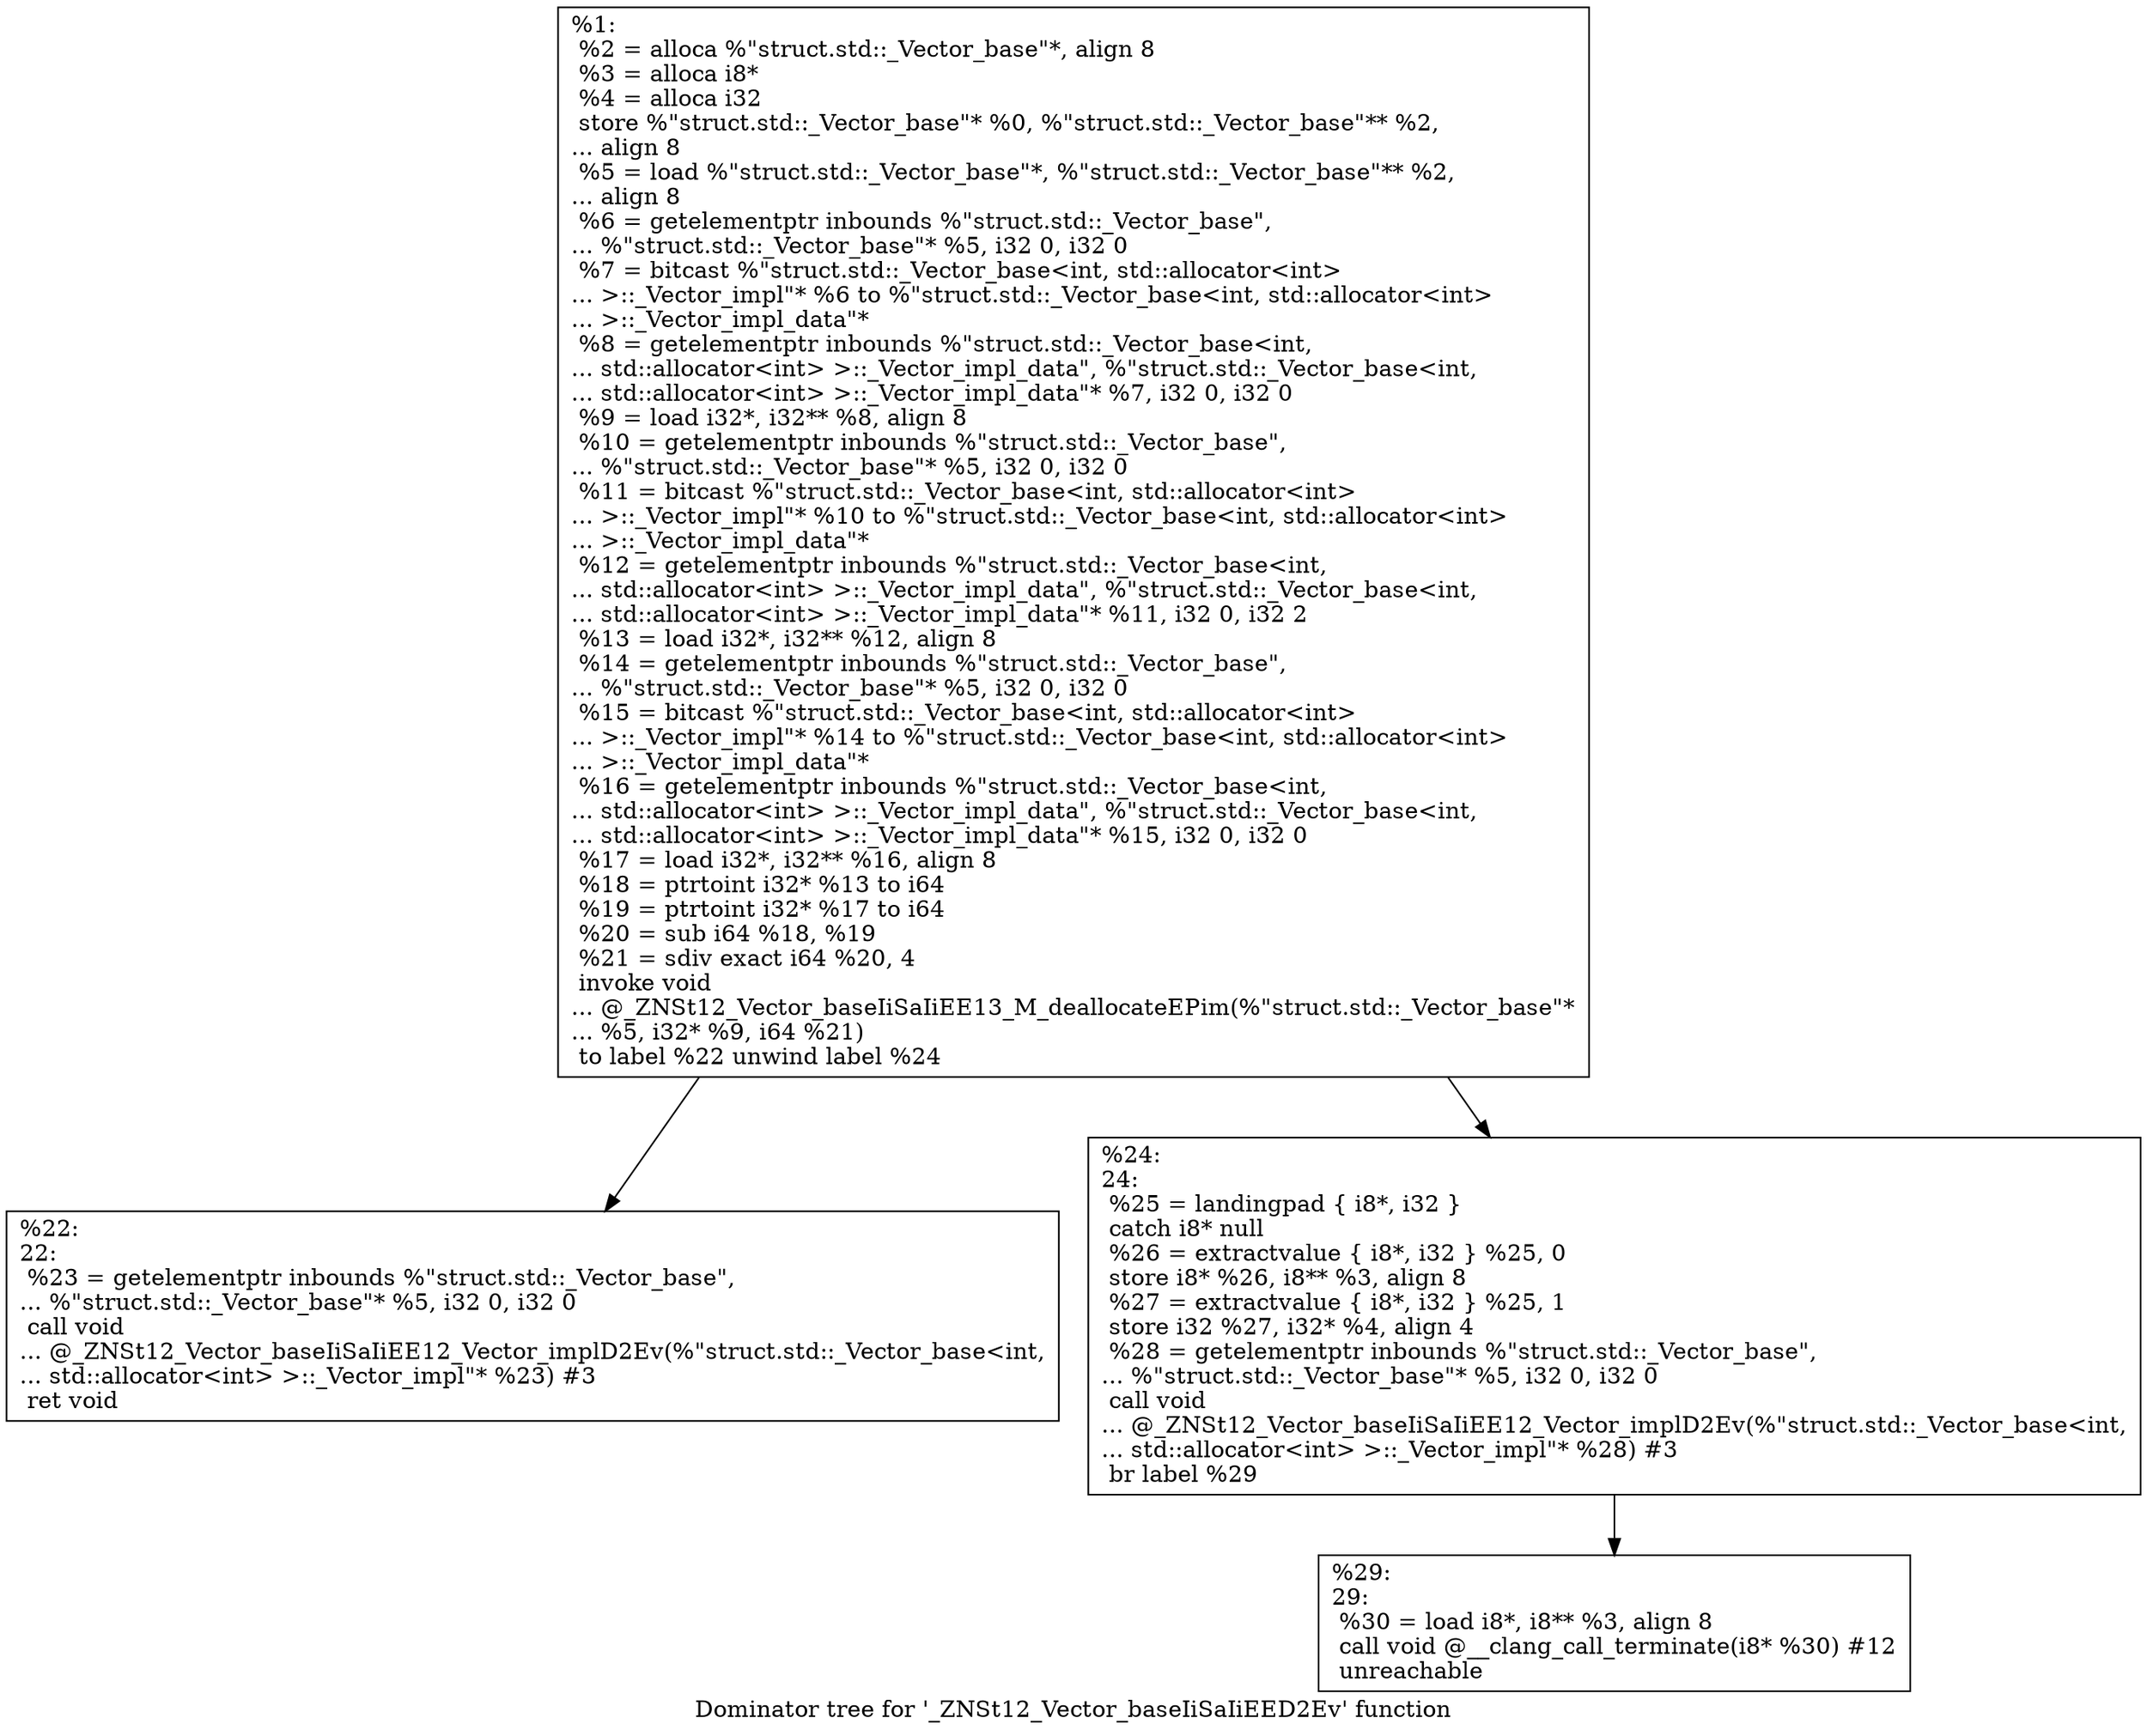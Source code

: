 digraph "Dominator tree for '_ZNSt12_Vector_baseIiSaIiEED2Ev' function" {
	label="Dominator tree for '_ZNSt12_Vector_baseIiSaIiEED2Ev' function";

	Node0x1473ed0 [shape=record,label="{%1:\l  %2 = alloca %\"struct.std::_Vector_base\"*, align 8\l  %3 = alloca i8*\l  %4 = alloca i32\l  store %\"struct.std::_Vector_base\"* %0, %\"struct.std::_Vector_base\"** %2,\l... align 8\l  %5 = load %\"struct.std::_Vector_base\"*, %\"struct.std::_Vector_base\"** %2,\l... align 8\l  %6 = getelementptr inbounds %\"struct.std::_Vector_base\",\l... %\"struct.std::_Vector_base\"* %5, i32 0, i32 0\l  %7 = bitcast %\"struct.std::_Vector_base\<int, std::allocator\<int\>\l... \>::_Vector_impl\"* %6 to %\"struct.std::_Vector_base\<int, std::allocator\<int\>\l... \>::_Vector_impl_data\"*\l  %8 = getelementptr inbounds %\"struct.std::_Vector_base\<int,\l... std::allocator\<int\> \>::_Vector_impl_data\", %\"struct.std::_Vector_base\<int,\l... std::allocator\<int\> \>::_Vector_impl_data\"* %7, i32 0, i32 0\l  %9 = load i32*, i32** %8, align 8\l  %10 = getelementptr inbounds %\"struct.std::_Vector_base\",\l... %\"struct.std::_Vector_base\"* %5, i32 0, i32 0\l  %11 = bitcast %\"struct.std::_Vector_base\<int, std::allocator\<int\>\l... \>::_Vector_impl\"* %10 to %\"struct.std::_Vector_base\<int, std::allocator\<int\>\l... \>::_Vector_impl_data\"*\l  %12 = getelementptr inbounds %\"struct.std::_Vector_base\<int,\l... std::allocator\<int\> \>::_Vector_impl_data\", %\"struct.std::_Vector_base\<int,\l... std::allocator\<int\> \>::_Vector_impl_data\"* %11, i32 0, i32 2\l  %13 = load i32*, i32** %12, align 8\l  %14 = getelementptr inbounds %\"struct.std::_Vector_base\",\l... %\"struct.std::_Vector_base\"* %5, i32 0, i32 0\l  %15 = bitcast %\"struct.std::_Vector_base\<int, std::allocator\<int\>\l... \>::_Vector_impl\"* %14 to %\"struct.std::_Vector_base\<int, std::allocator\<int\>\l... \>::_Vector_impl_data\"*\l  %16 = getelementptr inbounds %\"struct.std::_Vector_base\<int,\l... std::allocator\<int\> \>::_Vector_impl_data\", %\"struct.std::_Vector_base\<int,\l... std::allocator\<int\> \>::_Vector_impl_data\"* %15, i32 0, i32 0\l  %17 = load i32*, i32** %16, align 8\l  %18 = ptrtoint i32* %13 to i64\l  %19 = ptrtoint i32* %17 to i64\l  %20 = sub i64 %18, %19\l  %21 = sdiv exact i64 %20, 4\l  invoke void\l... @_ZNSt12_Vector_baseIiSaIiEE13_M_deallocateEPim(%\"struct.std::_Vector_base\"*\l... %5, i32* %9, i64 %21)\l          to label %22 unwind label %24\l}"];
	Node0x1473ed0 -> Node0x1476440;
	Node0x1473ed0 -> Node0x1476400;
	Node0x1476440 [shape=record,label="{%22:\l22:                                               \l  %23 = getelementptr inbounds %\"struct.std::_Vector_base\",\l... %\"struct.std::_Vector_base\"* %5, i32 0, i32 0\l  call void\l... @_ZNSt12_Vector_baseIiSaIiEE12_Vector_implD2Ev(%\"struct.std::_Vector_base\<int,\l... std::allocator\<int\> \>::_Vector_impl\"* %23) #3\l  ret void\l}"];
	Node0x1476400 [shape=record,label="{%24:\l24:                                               \l  %25 = landingpad \{ i8*, i32 \}\l          catch i8* null\l  %26 = extractvalue \{ i8*, i32 \} %25, 0\l  store i8* %26, i8** %3, align 8\l  %27 = extractvalue \{ i8*, i32 \} %25, 1\l  store i32 %27, i32* %4, align 4\l  %28 = getelementptr inbounds %\"struct.std::_Vector_base\",\l... %\"struct.std::_Vector_base\"* %5, i32 0, i32 0\l  call void\l... @_ZNSt12_Vector_baseIiSaIiEE12_Vector_implD2Ev(%\"struct.std::_Vector_base\<int,\l... std::allocator\<int\> \>::_Vector_impl\"* %28) #3\l  br label %29\l}"];
	Node0x1476400 -> Node0x1470fb0;
	Node0x1470fb0 [shape=record,label="{%29:\l29:                                               \l  %30 = load i8*, i8** %3, align 8\l  call void @__clang_call_terminate(i8* %30) #12\l  unreachable\l}"];
}
